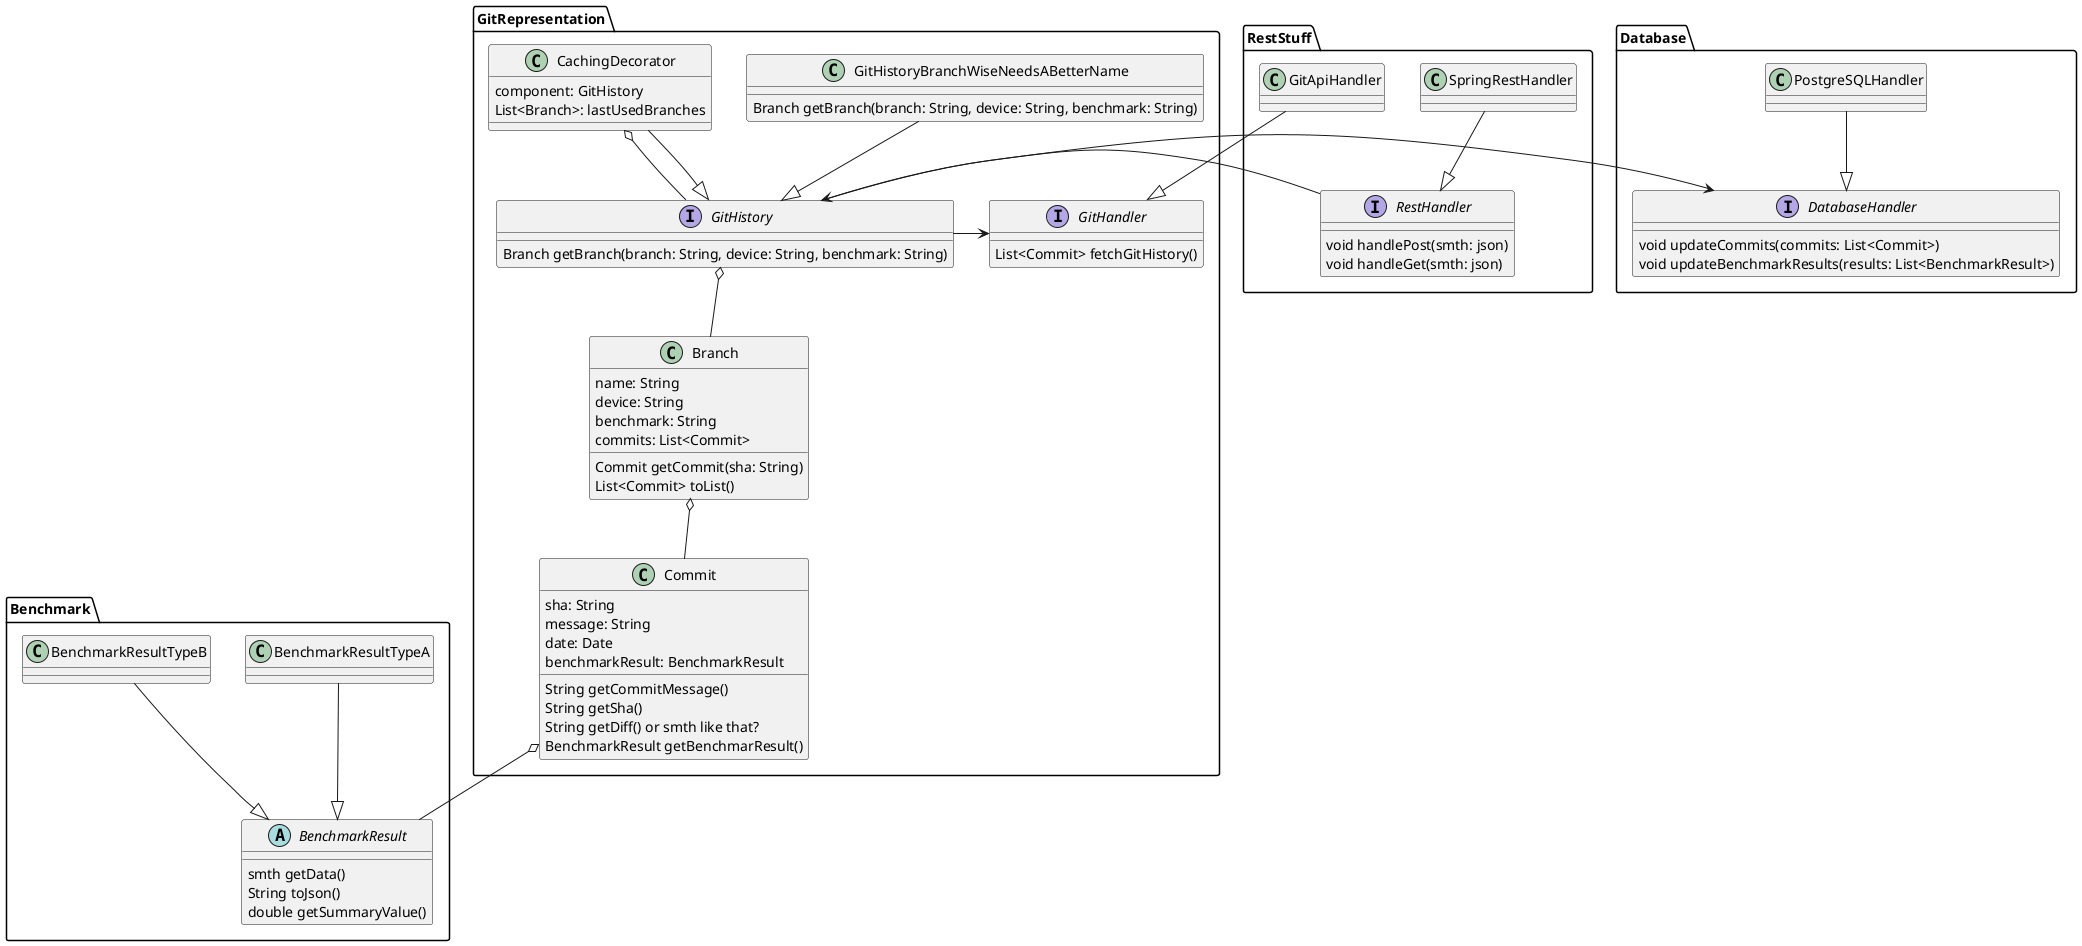 @startuml backend

package GitRepresentation {
  interface GitHistory {
    Branch getBranch(branch: String, device: String, benchmark: String)
  }

  interface GitHandler {
    List<Commit> fetchGitHistory()
  }
  
  class GitHistoryBranchWiseNeedsABetterName {
    Branch getBranch(branch: String, device: String, benchmark: String)
  }

  class CachingDecorator {
    component: GitHistory
    List<Branch>: lastUsedBranches
  }
  
  class Commit {
    sha: String
    message: String
    date: Date
    benchmarkResult: BenchmarkResult
    String getCommitMessage()
    String getSha()
    String getDiff() or smth like that?
    BenchmarkResult getBenchmarResult()
  }
  
  
  class Branch {
    name: String
    device: String
    benchmark: String
    commits: List<Commit>
    Commit getCommit(sha: String)
    List<Commit> toList()
  }
}

package RestStuff {
  class GitApiHandler
  class SpringRestHandler
  
  interface RestHandler {
    void handlePost(smth: json)
    void handleGet(smth: json)
  }
}

package Database {
  class PostgreSQLHandler
  
  interface DatabaseHandler {
    void updateCommits(commits: List<Commit>)
    void updateBenchmarkResults(results: List<BenchmarkResult>)
  }

}

package Benchmark { 
  abstract BenchmarkResult {
    smth getData()
    String toJson()
    double getSummaryValue()
  }
  
  class BenchmarkResultTypeA
  class BenchmarkResultTypeB
}

' aggregations
GitHistory o-- Branch
Branch o-- Commit
Commit o-- BenchmarkResult
CachingDecorator o-- GitHistory

' uses
GitHistory -> GitHandler
GitHistory -> DatabaseHandler
RestHandler -> GitHistory

' generalizations
PostgreSQLHandler --|> DatabaseHandler
GitApiHandler --|> GitHandler
BenchmarkResultTypeA --|> BenchmarkResult
BenchmarkResultTypeB --|> BenchmarkResult
GitHistoryBranchWiseNeedsABetterName --|> GitHistory
CachingDecorator --|> GitHistory
SpringRestHandler --|> RestHandler

@enduml
